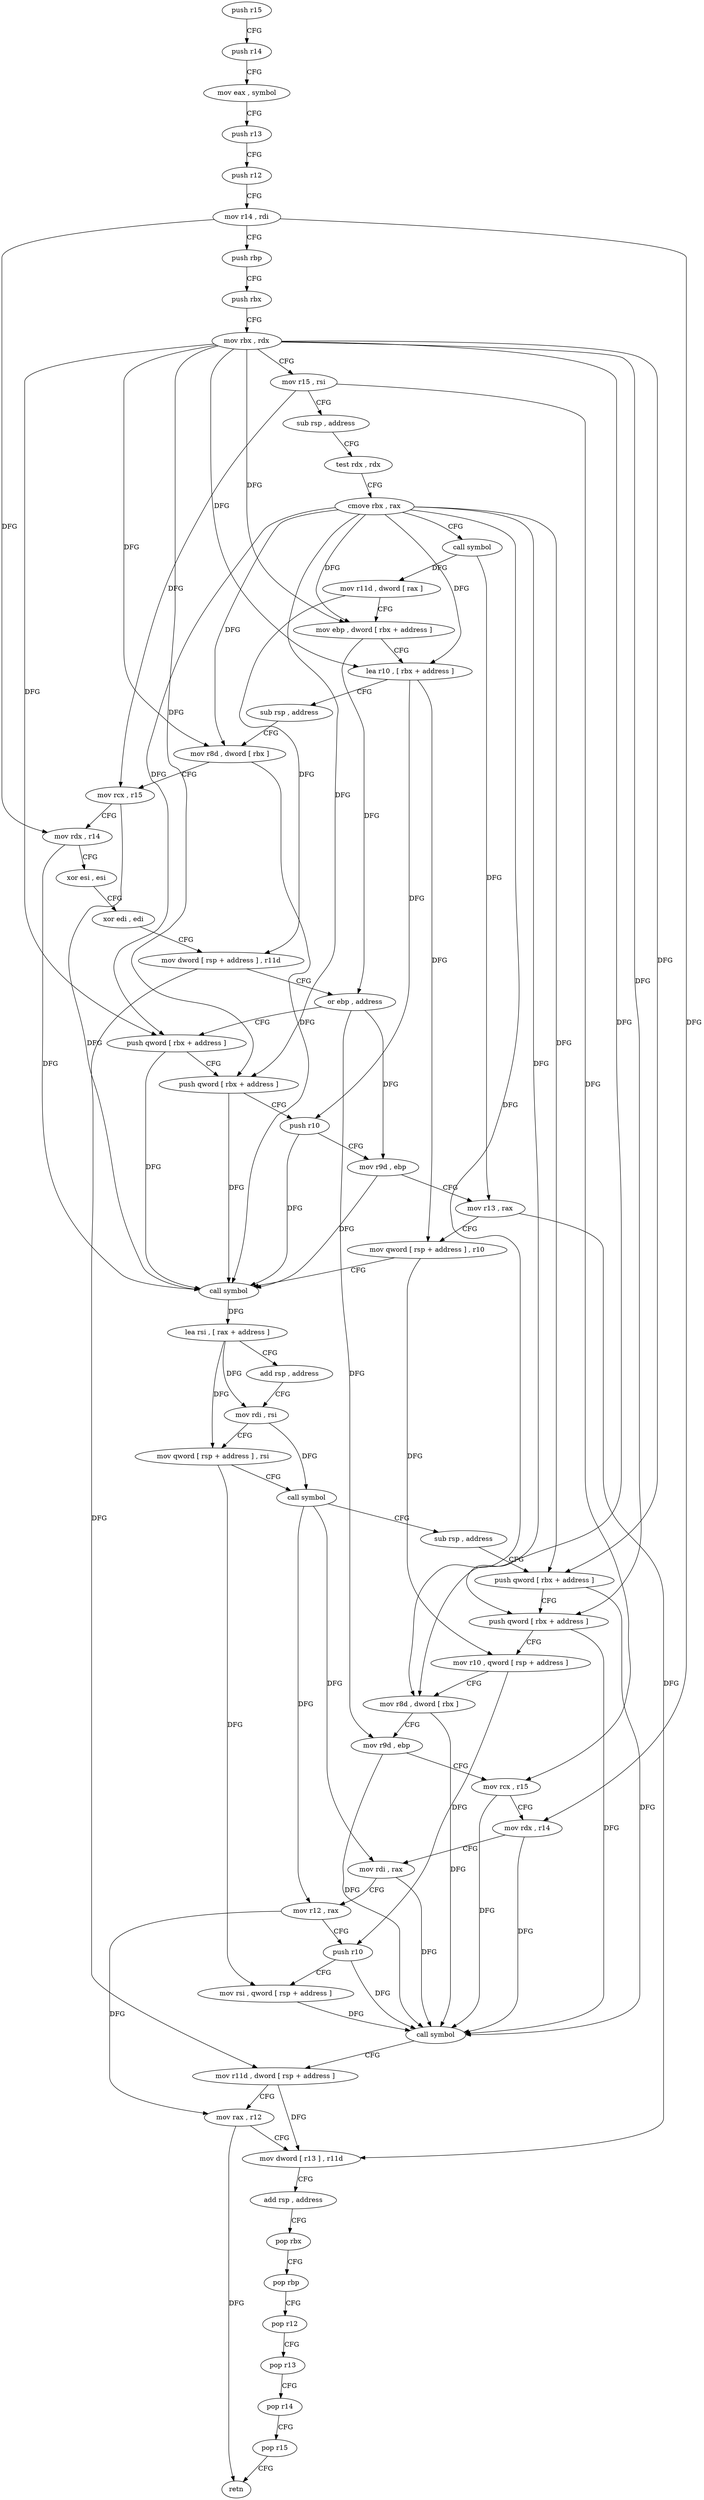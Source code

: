 digraph "func" {
"4351552" [label = "push r15" ]
"4351554" [label = "push r14" ]
"4351556" [label = "mov eax , symbol" ]
"4351561" [label = "push r13" ]
"4351563" [label = "push r12" ]
"4351565" [label = "mov r14 , rdi" ]
"4351568" [label = "push rbp" ]
"4351569" [label = "push rbx" ]
"4351570" [label = "mov rbx , rdx" ]
"4351573" [label = "mov r15 , rsi" ]
"4351576" [label = "sub rsp , address" ]
"4351580" [label = "test rdx , rdx" ]
"4351583" [label = "cmove rbx , rax" ]
"4351587" [label = "call symbol" ]
"4351592" [label = "mov r11d , dword [ rax ]" ]
"4351595" [label = "mov ebp , dword [ rbx + address ]" ]
"4351598" [label = "lea r10 , [ rbx + address ]" ]
"4351602" [label = "sub rsp , address" ]
"4351606" [label = "mov r8d , dword [ rbx ]" ]
"4351609" [label = "mov rcx , r15" ]
"4351612" [label = "mov rdx , r14" ]
"4351615" [label = "xor esi , esi" ]
"4351617" [label = "xor edi , edi" ]
"4351619" [label = "mov dword [ rsp + address ] , r11d" ]
"4351624" [label = "or ebp , address" ]
"4351627" [label = "push qword [ rbx + address ]" ]
"4351630" [label = "push qword [ rbx + address ]" ]
"4351633" [label = "push r10" ]
"4351635" [label = "mov r9d , ebp" ]
"4351638" [label = "mov r13 , rax" ]
"4351641" [label = "mov qword [ rsp + address ] , r10" ]
"4351646" [label = "call symbol" ]
"4351651" [label = "lea rsi , [ rax + address ]" ]
"4351655" [label = "add rsp , address" ]
"4351659" [label = "mov rdi , rsi" ]
"4351662" [label = "mov qword [ rsp + address ] , rsi" ]
"4351667" [label = "call symbol" ]
"4351672" [label = "sub rsp , address" ]
"4351676" [label = "push qword [ rbx + address ]" ]
"4351679" [label = "push qword [ rbx + address ]" ]
"4351682" [label = "mov r10 , qword [ rsp + address ]" ]
"4351687" [label = "mov r8d , dword [ rbx ]" ]
"4351690" [label = "mov r9d , ebp" ]
"4351693" [label = "mov rcx , r15" ]
"4351696" [label = "mov rdx , r14" ]
"4351699" [label = "mov rdi , rax" ]
"4351702" [label = "mov r12 , rax" ]
"4351705" [label = "push r10" ]
"4351707" [label = "mov rsi , qword [ rsp + address ]" ]
"4351712" [label = "call symbol" ]
"4351717" [label = "mov r11d , dword [ rsp + address ]" ]
"4351722" [label = "mov rax , r12" ]
"4351725" [label = "mov dword [ r13 ] , r11d" ]
"4351729" [label = "add rsp , address" ]
"4351733" [label = "pop rbx" ]
"4351734" [label = "pop rbp" ]
"4351735" [label = "pop r12" ]
"4351737" [label = "pop r13" ]
"4351739" [label = "pop r14" ]
"4351741" [label = "pop r15" ]
"4351743" [label = "retn" ]
"4351552" -> "4351554" [ label = "CFG" ]
"4351554" -> "4351556" [ label = "CFG" ]
"4351556" -> "4351561" [ label = "CFG" ]
"4351561" -> "4351563" [ label = "CFG" ]
"4351563" -> "4351565" [ label = "CFG" ]
"4351565" -> "4351568" [ label = "CFG" ]
"4351565" -> "4351612" [ label = "DFG" ]
"4351565" -> "4351696" [ label = "DFG" ]
"4351568" -> "4351569" [ label = "CFG" ]
"4351569" -> "4351570" [ label = "CFG" ]
"4351570" -> "4351573" [ label = "CFG" ]
"4351570" -> "4351595" [ label = "DFG" ]
"4351570" -> "4351598" [ label = "DFG" ]
"4351570" -> "4351606" [ label = "DFG" ]
"4351570" -> "4351627" [ label = "DFG" ]
"4351570" -> "4351630" [ label = "DFG" ]
"4351570" -> "4351676" [ label = "DFG" ]
"4351570" -> "4351679" [ label = "DFG" ]
"4351570" -> "4351687" [ label = "DFG" ]
"4351573" -> "4351576" [ label = "CFG" ]
"4351573" -> "4351609" [ label = "DFG" ]
"4351573" -> "4351693" [ label = "DFG" ]
"4351576" -> "4351580" [ label = "CFG" ]
"4351580" -> "4351583" [ label = "CFG" ]
"4351583" -> "4351587" [ label = "CFG" ]
"4351583" -> "4351595" [ label = "DFG" ]
"4351583" -> "4351598" [ label = "DFG" ]
"4351583" -> "4351606" [ label = "DFG" ]
"4351583" -> "4351627" [ label = "DFG" ]
"4351583" -> "4351630" [ label = "DFG" ]
"4351583" -> "4351676" [ label = "DFG" ]
"4351583" -> "4351679" [ label = "DFG" ]
"4351583" -> "4351687" [ label = "DFG" ]
"4351587" -> "4351592" [ label = "DFG" ]
"4351587" -> "4351638" [ label = "DFG" ]
"4351592" -> "4351595" [ label = "CFG" ]
"4351592" -> "4351619" [ label = "DFG" ]
"4351595" -> "4351598" [ label = "CFG" ]
"4351595" -> "4351624" [ label = "DFG" ]
"4351598" -> "4351602" [ label = "CFG" ]
"4351598" -> "4351633" [ label = "DFG" ]
"4351598" -> "4351641" [ label = "DFG" ]
"4351602" -> "4351606" [ label = "CFG" ]
"4351606" -> "4351609" [ label = "CFG" ]
"4351606" -> "4351646" [ label = "DFG" ]
"4351609" -> "4351612" [ label = "CFG" ]
"4351609" -> "4351646" [ label = "DFG" ]
"4351612" -> "4351615" [ label = "CFG" ]
"4351612" -> "4351646" [ label = "DFG" ]
"4351615" -> "4351617" [ label = "CFG" ]
"4351617" -> "4351619" [ label = "CFG" ]
"4351619" -> "4351624" [ label = "CFG" ]
"4351619" -> "4351717" [ label = "DFG" ]
"4351624" -> "4351627" [ label = "CFG" ]
"4351624" -> "4351635" [ label = "DFG" ]
"4351624" -> "4351690" [ label = "DFG" ]
"4351627" -> "4351630" [ label = "CFG" ]
"4351627" -> "4351646" [ label = "DFG" ]
"4351630" -> "4351633" [ label = "CFG" ]
"4351630" -> "4351646" [ label = "DFG" ]
"4351633" -> "4351635" [ label = "CFG" ]
"4351633" -> "4351646" [ label = "DFG" ]
"4351635" -> "4351638" [ label = "CFG" ]
"4351635" -> "4351646" [ label = "DFG" ]
"4351638" -> "4351641" [ label = "CFG" ]
"4351638" -> "4351725" [ label = "DFG" ]
"4351641" -> "4351646" [ label = "CFG" ]
"4351641" -> "4351682" [ label = "DFG" ]
"4351646" -> "4351651" [ label = "DFG" ]
"4351651" -> "4351655" [ label = "CFG" ]
"4351651" -> "4351659" [ label = "DFG" ]
"4351651" -> "4351662" [ label = "DFG" ]
"4351655" -> "4351659" [ label = "CFG" ]
"4351659" -> "4351662" [ label = "CFG" ]
"4351659" -> "4351667" [ label = "DFG" ]
"4351662" -> "4351667" [ label = "CFG" ]
"4351662" -> "4351707" [ label = "DFG" ]
"4351667" -> "4351672" [ label = "CFG" ]
"4351667" -> "4351699" [ label = "DFG" ]
"4351667" -> "4351702" [ label = "DFG" ]
"4351672" -> "4351676" [ label = "CFG" ]
"4351676" -> "4351679" [ label = "CFG" ]
"4351676" -> "4351712" [ label = "DFG" ]
"4351679" -> "4351682" [ label = "CFG" ]
"4351679" -> "4351712" [ label = "DFG" ]
"4351682" -> "4351687" [ label = "CFG" ]
"4351682" -> "4351705" [ label = "DFG" ]
"4351687" -> "4351690" [ label = "CFG" ]
"4351687" -> "4351712" [ label = "DFG" ]
"4351690" -> "4351693" [ label = "CFG" ]
"4351690" -> "4351712" [ label = "DFG" ]
"4351693" -> "4351696" [ label = "CFG" ]
"4351693" -> "4351712" [ label = "DFG" ]
"4351696" -> "4351699" [ label = "CFG" ]
"4351696" -> "4351712" [ label = "DFG" ]
"4351699" -> "4351702" [ label = "CFG" ]
"4351699" -> "4351712" [ label = "DFG" ]
"4351702" -> "4351705" [ label = "CFG" ]
"4351702" -> "4351722" [ label = "DFG" ]
"4351705" -> "4351707" [ label = "CFG" ]
"4351705" -> "4351712" [ label = "DFG" ]
"4351707" -> "4351712" [ label = "DFG" ]
"4351712" -> "4351717" [ label = "CFG" ]
"4351717" -> "4351722" [ label = "CFG" ]
"4351717" -> "4351725" [ label = "DFG" ]
"4351722" -> "4351725" [ label = "CFG" ]
"4351722" -> "4351743" [ label = "DFG" ]
"4351725" -> "4351729" [ label = "CFG" ]
"4351729" -> "4351733" [ label = "CFG" ]
"4351733" -> "4351734" [ label = "CFG" ]
"4351734" -> "4351735" [ label = "CFG" ]
"4351735" -> "4351737" [ label = "CFG" ]
"4351737" -> "4351739" [ label = "CFG" ]
"4351739" -> "4351741" [ label = "CFG" ]
"4351741" -> "4351743" [ label = "CFG" ]
}
